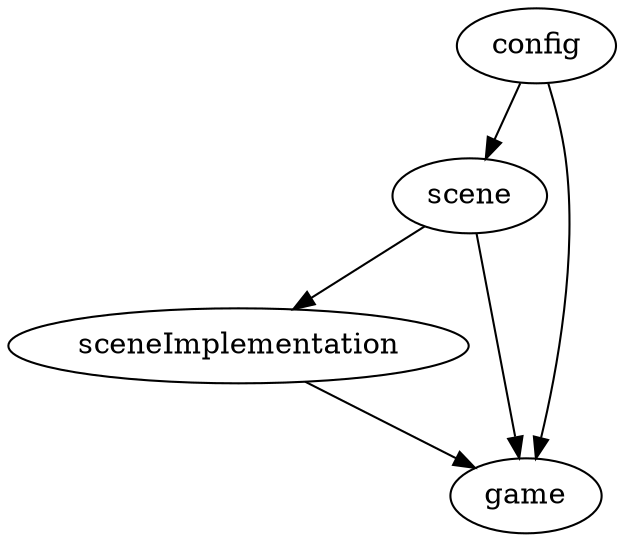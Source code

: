 digraph {
    // Ok if we keep the game config and the main loop seperate it means that nothing needs to depend on the main loop
    // part which is good because it will depend on pretty much everything.
    scene -> sceneImplementation
    scene -> game
    sceneImplementation -> game
    config -> scene
    config -> game
}
